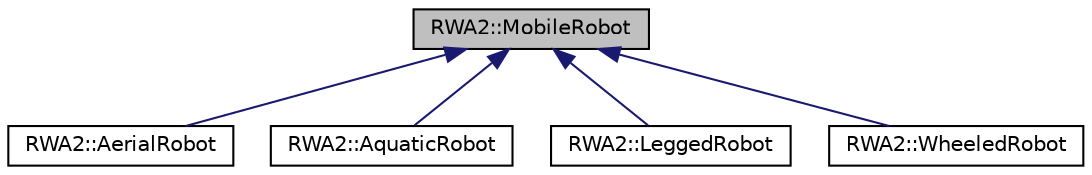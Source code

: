 digraph "RWA2::MobileRobot"
{
 // LATEX_PDF_SIZE
  edge [fontname="Helvetica",fontsize="10",labelfontname="Helvetica",labelfontsize="10"];
  node [fontname="Helvetica",fontsize="10",shape=record];
  Node1 [label="RWA2::MobileRobot",height=0.2,width=0.4,color="black", fillcolor="grey75", style="filled", fontcolor="black",tooltip="Class for the mobile robot."];
  Node1 -> Node2 [dir="back",color="midnightblue",fontsize="10",style="solid",fontname="Helvetica"];
  Node2 [label="RWA2::AerialRobot",height=0.2,width=0.4,color="black", fillcolor="white", style="filled",URL="$class_r_w_a2_1_1_aerial_robot.html",tooltip=" "];
  Node1 -> Node3 [dir="back",color="midnightblue",fontsize="10",style="solid",fontname="Helvetica"];
  Node3 [label="RWA2::AquaticRobot",height=0.2,width=0.4,color="black", fillcolor="white", style="filled",URL="$class_r_w_a2_1_1_aquatic_robot.html",tooltip="Class for the aquatic robot."];
  Node1 -> Node4 [dir="back",color="midnightblue",fontsize="10",style="solid",fontname="Helvetica"];
  Node4 [label="RWA2::LeggedRobot",height=0.2,width=0.4,color="black", fillcolor="white", style="filled",URL="$class_r_w_a2_1_1_legged_robot.html",tooltip="The LeggedRobot class represents a legged robot that can move, rotate, jump, and kick."];
  Node1 -> Node5 [dir="back",color="midnightblue",fontsize="10",style="solid",fontname="Helvetica"];
  Node5 [label="RWA2::WheeledRobot",height=0.2,width=0.4,color="black", fillcolor="white", style="filled",URL="$class_r_w_a2_1_1_wheeled_robot.html",tooltip="A class representing a wheeled robot that inherits from MobileRobot."];
}
